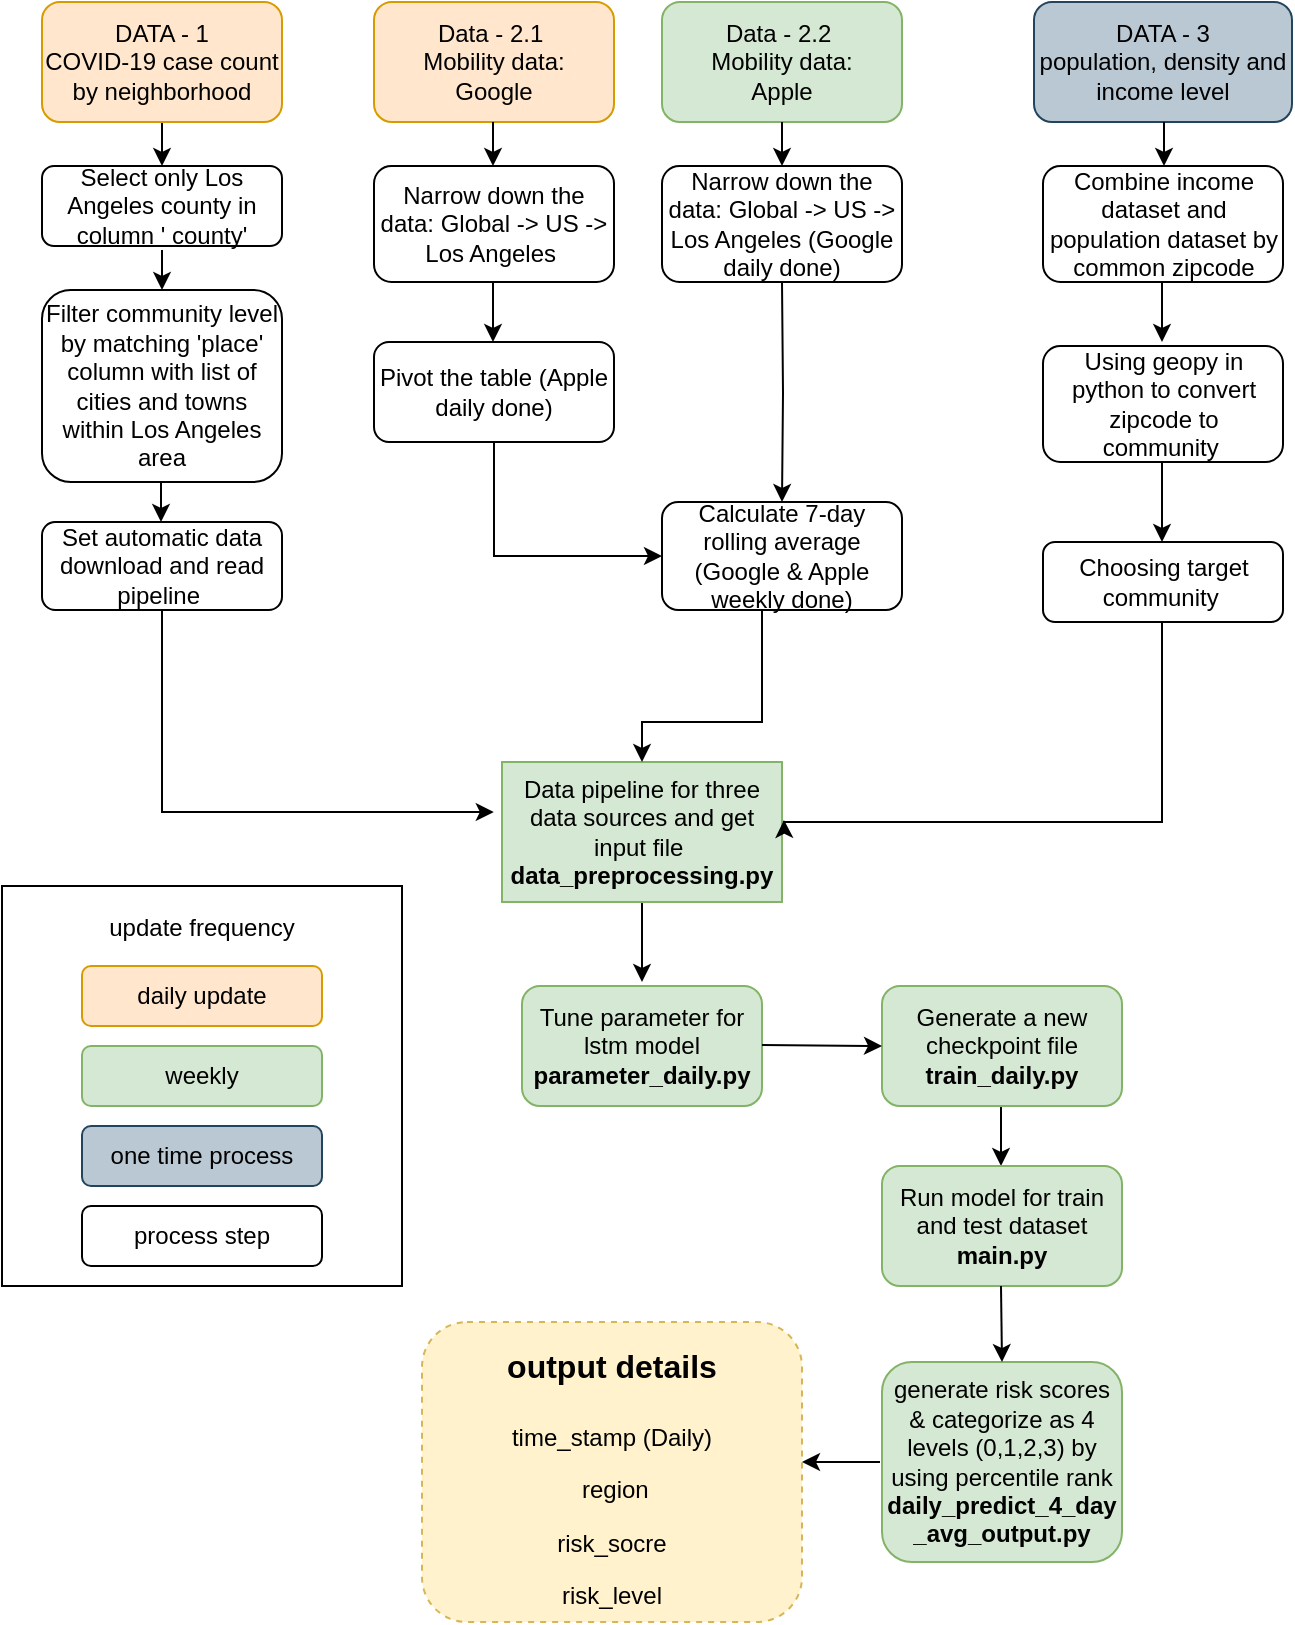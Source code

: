 <mxfile version="13.6.2" type="github">
  <diagram id="n8BWnJe9wmHFYGAis24Z" name="Page-1">
    <mxGraphModel dx="800" dy="428" grid="1" gridSize="10" guides="1" tooltips="1" connect="1" arrows="1" fold="1" page="1" pageScale="1" pageWidth="827" pageHeight="1169" math="0" shadow="0">
      <root>
        <mxCell id="0" />
        <mxCell id="1" parent="0" />
        <mxCell id="cCQW8uKocdd_1a3b0VfQ-2" value="Data - 2.2&amp;nbsp;&lt;br&gt;Mobility data: &lt;br&gt;Apple" style="rounded=1;whiteSpace=wrap;html=1;fillColor=#d5e8d4;strokeColor=#82b366;" parent="1" vertex="1">
          <mxGeometry x="360" y="30" width="120" height="60" as="geometry" />
        </mxCell>
        <mxCell id="cCQW8uKocdd_1a3b0VfQ-3" value="" style="edgeStyle=orthogonalEdgeStyle;rounded=0;orthogonalLoop=1;jettySize=auto;html=1;" parent="1" edge="1">
          <mxGeometry relative="1" as="geometry">
            <mxPoint x="110" y="72" as="sourcePoint" />
            <mxPoint x="110" y="112" as="targetPoint" />
            <Array as="points">
              <mxPoint x="110" y="112" />
              <mxPoint x="110" y="112" />
            </Array>
          </mxGeometry>
        </mxCell>
        <mxCell id="cCQW8uKocdd_1a3b0VfQ-4" value="DATA - 1&lt;br&gt;COVID-19 case count by neighborhood" style="rounded=1;whiteSpace=wrap;html=1;fillColor=#ffe6cc;strokeColor=#d79b00;" parent="1" vertex="1">
          <mxGeometry x="50" y="30" width="120" height="60" as="geometry" />
        </mxCell>
        <mxCell id="cCQW8uKocdd_1a3b0VfQ-6" value="DATA - 3&lt;br&gt;population, density and income level" style="rounded=1;whiteSpace=wrap;html=1;fillColor=#bac8d3;strokeColor=#23445d;" parent="1" vertex="1">
          <mxGeometry x="546" y="30" width="129" height="60" as="geometry" />
        </mxCell>
        <mxCell id="cCQW8uKocdd_1a3b0VfQ-11" value="" style="edgeStyle=orthogonalEdgeStyle;rounded=0;orthogonalLoop=1;jettySize=auto;html=1;" parent="1" source="cCQW8uKocdd_1a3b0VfQ-12" edge="1">
          <mxGeometry relative="1" as="geometry">
            <mxPoint x="350" y="520" as="targetPoint" />
            <Array as="points">
              <mxPoint x="350" y="510" />
              <mxPoint x="350" y="510" />
            </Array>
          </mxGeometry>
        </mxCell>
        <mxCell id="cCQW8uKocdd_1a3b0VfQ-12" value="Data pipeline for three data sources and get input file&amp;nbsp;&lt;br&gt;&lt;b&gt;data_preprocessing.py&lt;/b&gt;" style="rounded=0;whiteSpace=wrap;html=1;fillColor=#d5e8d4;strokeColor=#82b366;" parent="1" vertex="1">
          <mxGeometry x="280" y="410" width="140" height="70" as="geometry" />
        </mxCell>
        <mxCell id="1IQ4xqfNWhl-1mDxlvzx-5" value="" style="edgeStyle=orthogonalEdgeStyle;rounded=0;orthogonalLoop=1;jettySize=auto;html=1;" parent="1" edge="1">
          <mxGeometry relative="1" as="geometry">
            <mxPoint x="610" y="170" as="sourcePoint" />
            <mxPoint x="610" y="200" as="targetPoint" />
          </mxGeometry>
        </mxCell>
        <mxCell id="1IQ4xqfNWhl-1mDxlvzx-6" value="" style="edgeStyle=orthogonalEdgeStyle;rounded=0;orthogonalLoop=1;jettySize=auto;html=1;entryX=1.007;entryY=0.414;entryDx=0;entryDy=0;entryPerimeter=0;" parent="1" target="cCQW8uKocdd_1a3b0VfQ-12" edge="1">
          <mxGeometry relative="1" as="geometry">
            <mxPoint x="610" y="310" as="sourcePoint" />
            <mxPoint x="430" y="440" as="targetPoint" />
            <Array as="points">
              <mxPoint x="610" y="440" />
            </Array>
          </mxGeometry>
        </mxCell>
        <mxCell id="cnYKGENYZsOeAPs4FQzv-7" value="Select only Los Angeles county in column &#39; county&#39;" style="rounded=1;whiteSpace=wrap;html=1;align=center;" parent="1" vertex="1">
          <mxGeometry x="50" y="112" width="120" height="40" as="geometry" />
        </mxCell>
        <mxCell id="cnYKGENYZsOeAPs4FQzv-15" value="" style="edgeStyle=orthogonalEdgeStyle;rounded=0;orthogonalLoop=1;jettySize=auto;html=1;" parent="1" edge="1">
          <mxGeometry relative="1" as="geometry">
            <mxPoint x="110" y="154" as="sourcePoint" />
            <mxPoint x="110" y="174" as="targetPoint" />
            <Array as="points">
              <mxPoint x="110" y="174" />
              <mxPoint x="110" y="174" />
            </Array>
          </mxGeometry>
        </mxCell>
        <mxCell id="cnYKGENYZsOeAPs4FQzv-16" value="Filter community level by matching &#39;place&#39; column with list of cities and towns within Los Angeles area" style="rounded=1;whiteSpace=wrap;html=1;align=center;" parent="1" vertex="1">
          <mxGeometry x="50" y="174" width="120" height="96" as="geometry" />
        </mxCell>
        <mxCell id="cnYKGENYZsOeAPs4FQzv-20" value="" style="edgeStyle=orthogonalEdgeStyle;rounded=0;orthogonalLoop=1;jettySize=auto;html=1;" parent="1" edge="1">
          <mxGeometry relative="1" as="geometry">
            <mxPoint x="109.5" y="270" as="sourcePoint" />
            <mxPoint x="109.5" y="290" as="targetPoint" />
            <Array as="points">
              <mxPoint x="109.5" y="290" />
              <mxPoint x="109.5" y="290" />
            </Array>
          </mxGeometry>
        </mxCell>
        <mxCell id="cnYKGENYZsOeAPs4FQzv-21" value="Set automatic data download and read pipeline&amp;nbsp;" style="rounded=1;whiteSpace=wrap;html=1;align=center;" parent="1" vertex="1">
          <mxGeometry x="50" y="290" width="120" height="44" as="geometry" />
        </mxCell>
        <mxCell id="cnYKGENYZsOeAPs4FQzv-27" value="" style="edgeStyle=orthogonalEdgeStyle;rounded=0;orthogonalLoop=1;jettySize=auto;html=1;" parent="1" edge="1">
          <mxGeometry relative="1" as="geometry">
            <mxPoint x="420" y="90" as="sourcePoint" />
            <mxPoint x="420" y="112" as="targetPoint" />
            <Array as="points">
              <mxPoint x="420" y="112" />
              <mxPoint x="420" y="112" />
            </Array>
          </mxGeometry>
        </mxCell>
        <mxCell id="cnYKGENYZsOeAPs4FQzv-28" value="Narrow down the data: Global -&amp;gt; US -&amp;gt; Los Angeles (Google daily done)" style="rounded=1;whiteSpace=wrap;html=1;align=center;" parent="1" vertex="1">
          <mxGeometry x="360" y="112" width="120" height="58" as="geometry" />
        </mxCell>
        <mxCell id="cnYKGENYZsOeAPs4FQzv-29" value="" style="edgeStyle=orthogonalEdgeStyle;rounded=0;orthogonalLoop=1;jettySize=auto;html=1;entryX=0.5;entryY=0;entryDx=0;entryDy=0;" parent="1" target="cnYKGENYZsOeAPs4FQzv-32" edge="1">
          <mxGeometry relative="1" as="geometry">
            <mxPoint x="420" y="170" as="sourcePoint" />
            <mxPoint x="420" y="200" as="targetPoint" />
            <Array as="points" />
          </mxGeometry>
        </mxCell>
        <mxCell id="6SXxk8cz07H6yEZXP1Uz-6" style="edgeStyle=orthogonalEdgeStyle;rounded=0;orthogonalLoop=1;jettySize=auto;html=1;exitX=0.5;exitY=1;exitDx=0;exitDy=0;entryX=0;entryY=0.5;entryDx=0;entryDy=0;" parent="1" source="cnYKGENYZsOeAPs4FQzv-30" target="cnYKGENYZsOeAPs4FQzv-32" edge="1">
          <mxGeometry relative="1" as="geometry" />
        </mxCell>
        <mxCell id="cnYKGENYZsOeAPs4FQzv-30" value="Pivot the table (Apple daily done)" style="rounded=1;whiteSpace=wrap;html=1;align=center;" parent="1" vertex="1">
          <mxGeometry x="216" y="200" width="120" height="50" as="geometry" />
        </mxCell>
        <mxCell id="6SXxk8cz07H6yEZXP1Uz-8" style="edgeStyle=orthogonalEdgeStyle;rounded=0;orthogonalLoop=1;jettySize=auto;html=1;exitX=0.5;exitY=1;exitDx=0;exitDy=0;entryX=0.5;entryY=0;entryDx=0;entryDy=0;" parent="1" source="cnYKGENYZsOeAPs4FQzv-32" target="cCQW8uKocdd_1a3b0VfQ-12" edge="1">
          <mxGeometry relative="1" as="geometry">
            <Array as="points">
              <mxPoint x="410" y="334" />
              <mxPoint x="410" y="390" />
              <mxPoint x="350" y="390" />
            </Array>
          </mxGeometry>
        </mxCell>
        <mxCell id="cnYKGENYZsOeAPs4FQzv-32" value="Calculate 7-day rolling average (Google &amp;amp; Apple weekly done)" style="rounded=1;whiteSpace=wrap;html=1;align=center;" parent="1" vertex="1">
          <mxGeometry x="360" y="280" width="120" height="54" as="geometry" />
        </mxCell>
        <mxCell id="cnYKGENYZsOeAPs4FQzv-33" value="" style="edgeStyle=orthogonalEdgeStyle;rounded=0;orthogonalLoop=1;jettySize=auto;html=1;" parent="1" edge="1">
          <mxGeometry relative="1" as="geometry">
            <mxPoint x="611" y="90" as="sourcePoint" />
            <mxPoint x="610.5" y="112" as="targetPoint" />
            <Array as="points">
              <mxPoint x="610.5" y="112" />
              <mxPoint x="610.5" y="112" />
            </Array>
          </mxGeometry>
        </mxCell>
        <mxCell id="cnYKGENYZsOeAPs4FQzv-34" value="Combine income dataset and population dataset by common zipcode" style="rounded=1;whiteSpace=wrap;html=1;align=center;" parent="1" vertex="1">
          <mxGeometry x="550.5" y="112" width="120" height="58" as="geometry" />
        </mxCell>
        <mxCell id="cnYKGENYZsOeAPs4FQzv-36" value="Using geopy in python to convert zipcode to community&amp;nbsp;" style="rounded=1;whiteSpace=wrap;html=1;align=center;" parent="1" vertex="1">
          <mxGeometry x="550.5" y="202" width="120" height="58" as="geometry" />
        </mxCell>
        <mxCell id="cnYKGENYZsOeAPs4FQzv-37" value="" style="edgeStyle=orthogonalEdgeStyle;rounded=0;orthogonalLoop=1;jettySize=auto;html=1;" parent="1" edge="1">
          <mxGeometry relative="1" as="geometry">
            <mxPoint x="610" y="260" as="sourcePoint" />
            <mxPoint x="610" y="300" as="targetPoint" />
            <Array as="points">
              <mxPoint x="610" y="300" />
              <mxPoint x="610" y="300" />
            </Array>
          </mxGeometry>
        </mxCell>
        <mxCell id="cnYKGENYZsOeAPs4FQzv-38" value="Choosing target community&amp;nbsp;" style="rounded=1;whiteSpace=wrap;html=1;align=center;" parent="1" vertex="1">
          <mxGeometry x="550.5" y="300" width="120" height="40" as="geometry" />
        </mxCell>
        <mxCell id="cnYKGENYZsOeAPs4FQzv-40" value="" style="endArrow=classic;html=1;edgeStyle=orthogonalEdgeStyle;exitX=0.5;exitY=1;exitDx=0;exitDy=0;rounded=0;entryX=-0.029;entryY=0.371;entryDx=0;entryDy=0;entryPerimeter=0;" parent="1" source="cnYKGENYZsOeAPs4FQzv-21" target="cCQW8uKocdd_1a3b0VfQ-12" edge="1">
          <mxGeometry width="50" height="50" relative="1" as="geometry">
            <mxPoint x="230" y="490" as="sourcePoint" />
            <mxPoint x="220" y="435" as="targetPoint" />
            <Array as="points">
              <mxPoint x="110" y="435" />
            </Array>
          </mxGeometry>
        </mxCell>
        <mxCell id="cCQW8uKocdd_1a3b0VfQ-25" value="" style="endArrow=classic;html=1;entryX=0.5;entryY=0;entryDx=0;entryDy=0;" parent="1" edge="1">
          <mxGeometry width="50" height="50" relative="1" as="geometry">
            <mxPoint x="529.5" y="582" as="sourcePoint" />
            <mxPoint x="529.5" y="612" as="targetPoint" />
          </mxGeometry>
        </mxCell>
        <mxCell id="cCQW8uKocdd_1a3b0VfQ-27" value="&lt;h1&gt;&lt;font style=&quot;font-size: 16px&quot;&gt;output details&lt;/font&gt;&lt;/h1&gt;&lt;p&gt;time_stamp (Daily)&lt;/p&gt;&lt;p&gt;&lt;span&gt;&amp;nbsp;region&lt;/span&gt;&lt;/p&gt;&lt;p&gt;&lt;span&gt;risk_socre&lt;/span&gt;&lt;/p&gt;&lt;p&gt;&lt;span&gt;risk_level&lt;/span&gt;&lt;/p&gt;&lt;div&gt;&lt;br&gt;&lt;/div&gt;" style="text;html=1;spacing=5;spacingTop=-20;whiteSpace=wrap;overflow=hidden;rounded=1;fillColor=#fff2cc;strokeColor=#d6b656;dashed=1;align=center;" parent="1" vertex="1">
          <mxGeometry x="240" y="690" width="190" height="150" as="geometry" />
        </mxCell>
        <mxCell id="cnYKGENYZsOeAPs4FQzv-42" value="Tune parameter for lstm model&lt;br&gt;&lt;b&gt;parameter_daily.py&lt;/b&gt;" style="rounded=1;whiteSpace=wrap;html=1;fillColor=#d5e8d4;strokeColor=#82b366;" parent="1" vertex="1">
          <mxGeometry x="290" y="522" width="120" height="60" as="geometry" />
        </mxCell>
        <mxCell id="cnYKGENYZsOeAPs4FQzv-44" value="Generate a new checkpoint file&lt;br&gt;&lt;b&gt;train_daily.py&lt;/b&gt;" style="rounded=1;whiteSpace=wrap;html=1;fillColor=#d5e8d4;strokeColor=#82b366;" parent="1" vertex="1">
          <mxGeometry x="470" y="522" width="120" height="60" as="geometry" />
        </mxCell>
        <mxCell id="cnYKGENYZsOeAPs4FQzv-45" value="&lt;span style=&quot;color: rgb(0 , 0 , 0) ; font-family: &amp;#34;helvetica&amp;#34; ; font-size: 12px ; font-style: normal ; letter-spacing: normal ; text-align: center ; text-indent: 0px ; text-transform: none ; word-spacing: 0px ; display: inline ; float: none&quot;&gt;generate risk scores &amp;amp; categorize as 4 levels (0,1,2,3) by using percentile rank&lt;br&gt;&lt;b&gt;daily_predict_4_day&lt;br&gt;_avg_output.py&lt;/b&gt;&lt;br&gt;&lt;/span&gt;" style="rounded=1;whiteSpace=wrap;html=1;fillColor=#d5e8d4;strokeColor=#82b366;" parent="1" vertex="1">
          <mxGeometry x="470" y="710" width="120" height="100" as="geometry" />
        </mxCell>
        <mxCell id="6SXxk8cz07H6yEZXP1Uz-1" value="Data - 2.1&amp;nbsp;&lt;br&gt;Mobility data: &lt;br&gt;Google" style="rounded=1;whiteSpace=wrap;html=1;fillColor=#ffe6cc;strokeColor=#d79b00;" parent="1" vertex="1">
          <mxGeometry x="216" y="30" width="120" height="60" as="geometry" />
        </mxCell>
        <mxCell id="6SXxk8cz07H6yEZXP1Uz-2" value="Narrow down the data: Global -&amp;gt; US -&amp;gt; Los Angeles&amp;nbsp;" style="rounded=1;whiteSpace=wrap;html=1;align=center;" parent="1" vertex="1">
          <mxGeometry x="216" y="112" width="120" height="58" as="geometry" />
        </mxCell>
        <mxCell id="6SXxk8cz07H6yEZXP1Uz-3" value="" style="edgeStyle=orthogonalEdgeStyle;rounded=0;orthogonalLoop=1;jettySize=auto;html=1;" parent="1" edge="1">
          <mxGeometry relative="1" as="geometry">
            <mxPoint x="275.5" y="90" as="sourcePoint" />
            <mxPoint x="275.5" y="112" as="targetPoint" />
            <Array as="points">
              <mxPoint x="275.5" y="112" />
              <mxPoint x="275.5" y="112" />
            </Array>
          </mxGeometry>
        </mxCell>
        <mxCell id="6SXxk8cz07H6yEZXP1Uz-5" value="" style="edgeStyle=orthogonalEdgeStyle;rounded=0;orthogonalLoop=1;jettySize=auto;html=1;" parent="1" edge="1">
          <mxGeometry relative="1" as="geometry">
            <mxPoint x="275.5" y="170" as="sourcePoint" />
            <mxPoint x="275.5" y="200" as="targetPoint" />
            <Array as="points">
              <mxPoint x="275.5" y="200" />
              <mxPoint x="275.5" y="200" />
            </Array>
          </mxGeometry>
        </mxCell>
        <mxCell id="BxA966MDy9rOyqfx5sMN-2" value="" style="endArrow=classic;html=1;" parent="1" edge="1">
          <mxGeometry width="50" height="50" relative="1" as="geometry">
            <mxPoint x="410" y="551.5" as="sourcePoint" />
            <mxPoint x="470" y="552" as="targetPoint" />
          </mxGeometry>
        </mxCell>
        <mxCell id="BxA966MDy9rOyqfx5sMN-3" value="Run model for train and test dataset&lt;br&gt;&lt;b&gt;main.py&lt;/b&gt;" style="rounded=1;whiteSpace=wrap;html=1;fillColor=#d5e8d4;strokeColor=#82b366;" parent="1" vertex="1">
          <mxGeometry x="470" y="612" width="120" height="60" as="geometry" />
        </mxCell>
        <mxCell id="BxA966MDy9rOyqfx5sMN-4" value="" style="endArrow=classic;html=1;entryX=0.5;entryY=0;entryDx=0;entryDy=0;" parent="1" target="cnYKGENYZsOeAPs4FQzv-45" edge="1">
          <mxGeometry width="50" height="50" relative="1" as="geometry">
            <mxPoint x="529.5" y="672" as="sourcePoint" />
            <mxPoint x="529.5" y="702" as="targetPoint" />
          </mxGeometry>
        </mxCell>
        <mxCell id="BxA966MDy9rOyqfx5sMN-5" value="" style="endArrow=classic;html=1;" parent="1" edge="1">
          <mxGeometry width="50" height="50" relative="1" as="geometry">
            <mxPoint x="469" y="760" as="sourcePoint" />
            <mxPoint x="430" y="760" as="targetPoint" />
          </mxGeometry>
        </mxCell>
        <mxCell id="0IWTeZQR44zKmIkxoOtI-7" value="" style="group" vertex="1" connectable="0" parent="1">
          <mxGeometry x="30" y="472" width="200" height="200" as="geometry" />
        </mxCell>
        <mxCell id="0IWTeZQR44zKmIkxoOtI-1" value="&lt;div&gt;&lt;span&gt;update frequency&lt;/span&gt;&lt;br&gt;&lt;/div&gt;&lt;div&gt;&lt;span&gt;&lt;br&gt;&lt;/span&gt;&lt;/div&gt;&lt;div&gt;&lt;span&gt;&lt;br&gt;&lt;/span&gt;&lt;/div&gt;&lt;div&gt;&lt;span&gt;&lt;br&gt;&lt;/span&gt;&lt;/div&gt;&lt;div&gt;&lt;span&gt;&lt;br&gt;&lt;/span&gt;&lt;/div&gt;&lt;div&gt;&lt;span&gt;&lt;br&gt;&lt;/span&gt;&lt;/div&gt;&lt;div&gt;&lt;span&gt;&lt;br&gt;&lt;/span&gt;&lt;/div&gt;&lt;div&gt;&lt;span&gt;&lt;br&gt;&lt;/span&gt;&lt;/div&gt;&lt;div&gt;&lt;span&gt;&lt;br&gt;&lt;/span&gt;&lt;/div&gt;&lt;div&gt;&lt;span&gt;&lt;br&gt;&lt;/span&gt;&lt;/div&gt;&lt;div&gt;&lt;span&gt;&lt;br&gt;&lt;/span&gt;&lt;/div&gt;&lt;div&gt;&lt;span&gt;&lt;br&gt;&lt;/span&gt;&lt;/div&gt;" style="whiteSpace=wrap;html=1;aspect=fixed;align=center;" vertex="1" parent="0IWTeZQR44zKmIkxoOtI-7">
          <mxGeometry width="200" height="200" as="geometry" />
        </mxCell>
        <mxCell id="0IWTeZQR44zKmIkxoOtI-3" value="one time process" style="rounded=1;whiteSpace=wrap;html=1;fillColor=#bac8d3;strokeColor=#23445d;" vertex="1" parent="0IWTeZQR44zKmIkxoOtI-7">
          <mxGeometry x="40" y="120" width="120" height="30" as="geometry" />
        </mxCell>
        <mxCell id="0IWTeZQR44zKmIkxoOtI-4" value="process step" style="rounded=1;whiteSpace=wrap;html=1;" vertex="1" parent="0IWTeZQR44zKmIkxoOtI-7">
          <mxGeometry x="40" y="160" width="120" height="30" as="geometry" />
        </mxCell>
        <mxCell id="0IWTeZQR44zKmIkxoOtI-5" value="weekly" style="rounded=1;whiteSpace=wrap;html=1;fillColor=#d5e8d4;strokeColor=#82b366;" vertex="1" parent="0IWTeZQR44zKmIkxoOtI-7">
          <mxGeometry x="40" y="80" width="120" height="30" as="geometry" />
        </mxCell>
        <mxCell id="0IWTeZQR44zKmIkxoOtI-6" value="daily update" style="rounded=1;whiteSpace=wrap;html=1;fillColor=#ffe6cc;strokeColor=#d79b00;" vertex="1" parent="0IWTeZQR44zKmIkxoOtI-7">
          <mxGeometry x="40" y="40" width="120" height="30" as="geometry" />
        </mxCell>
      </root>
    </mxGraphModel>
  </diagram>
</mxfile>
